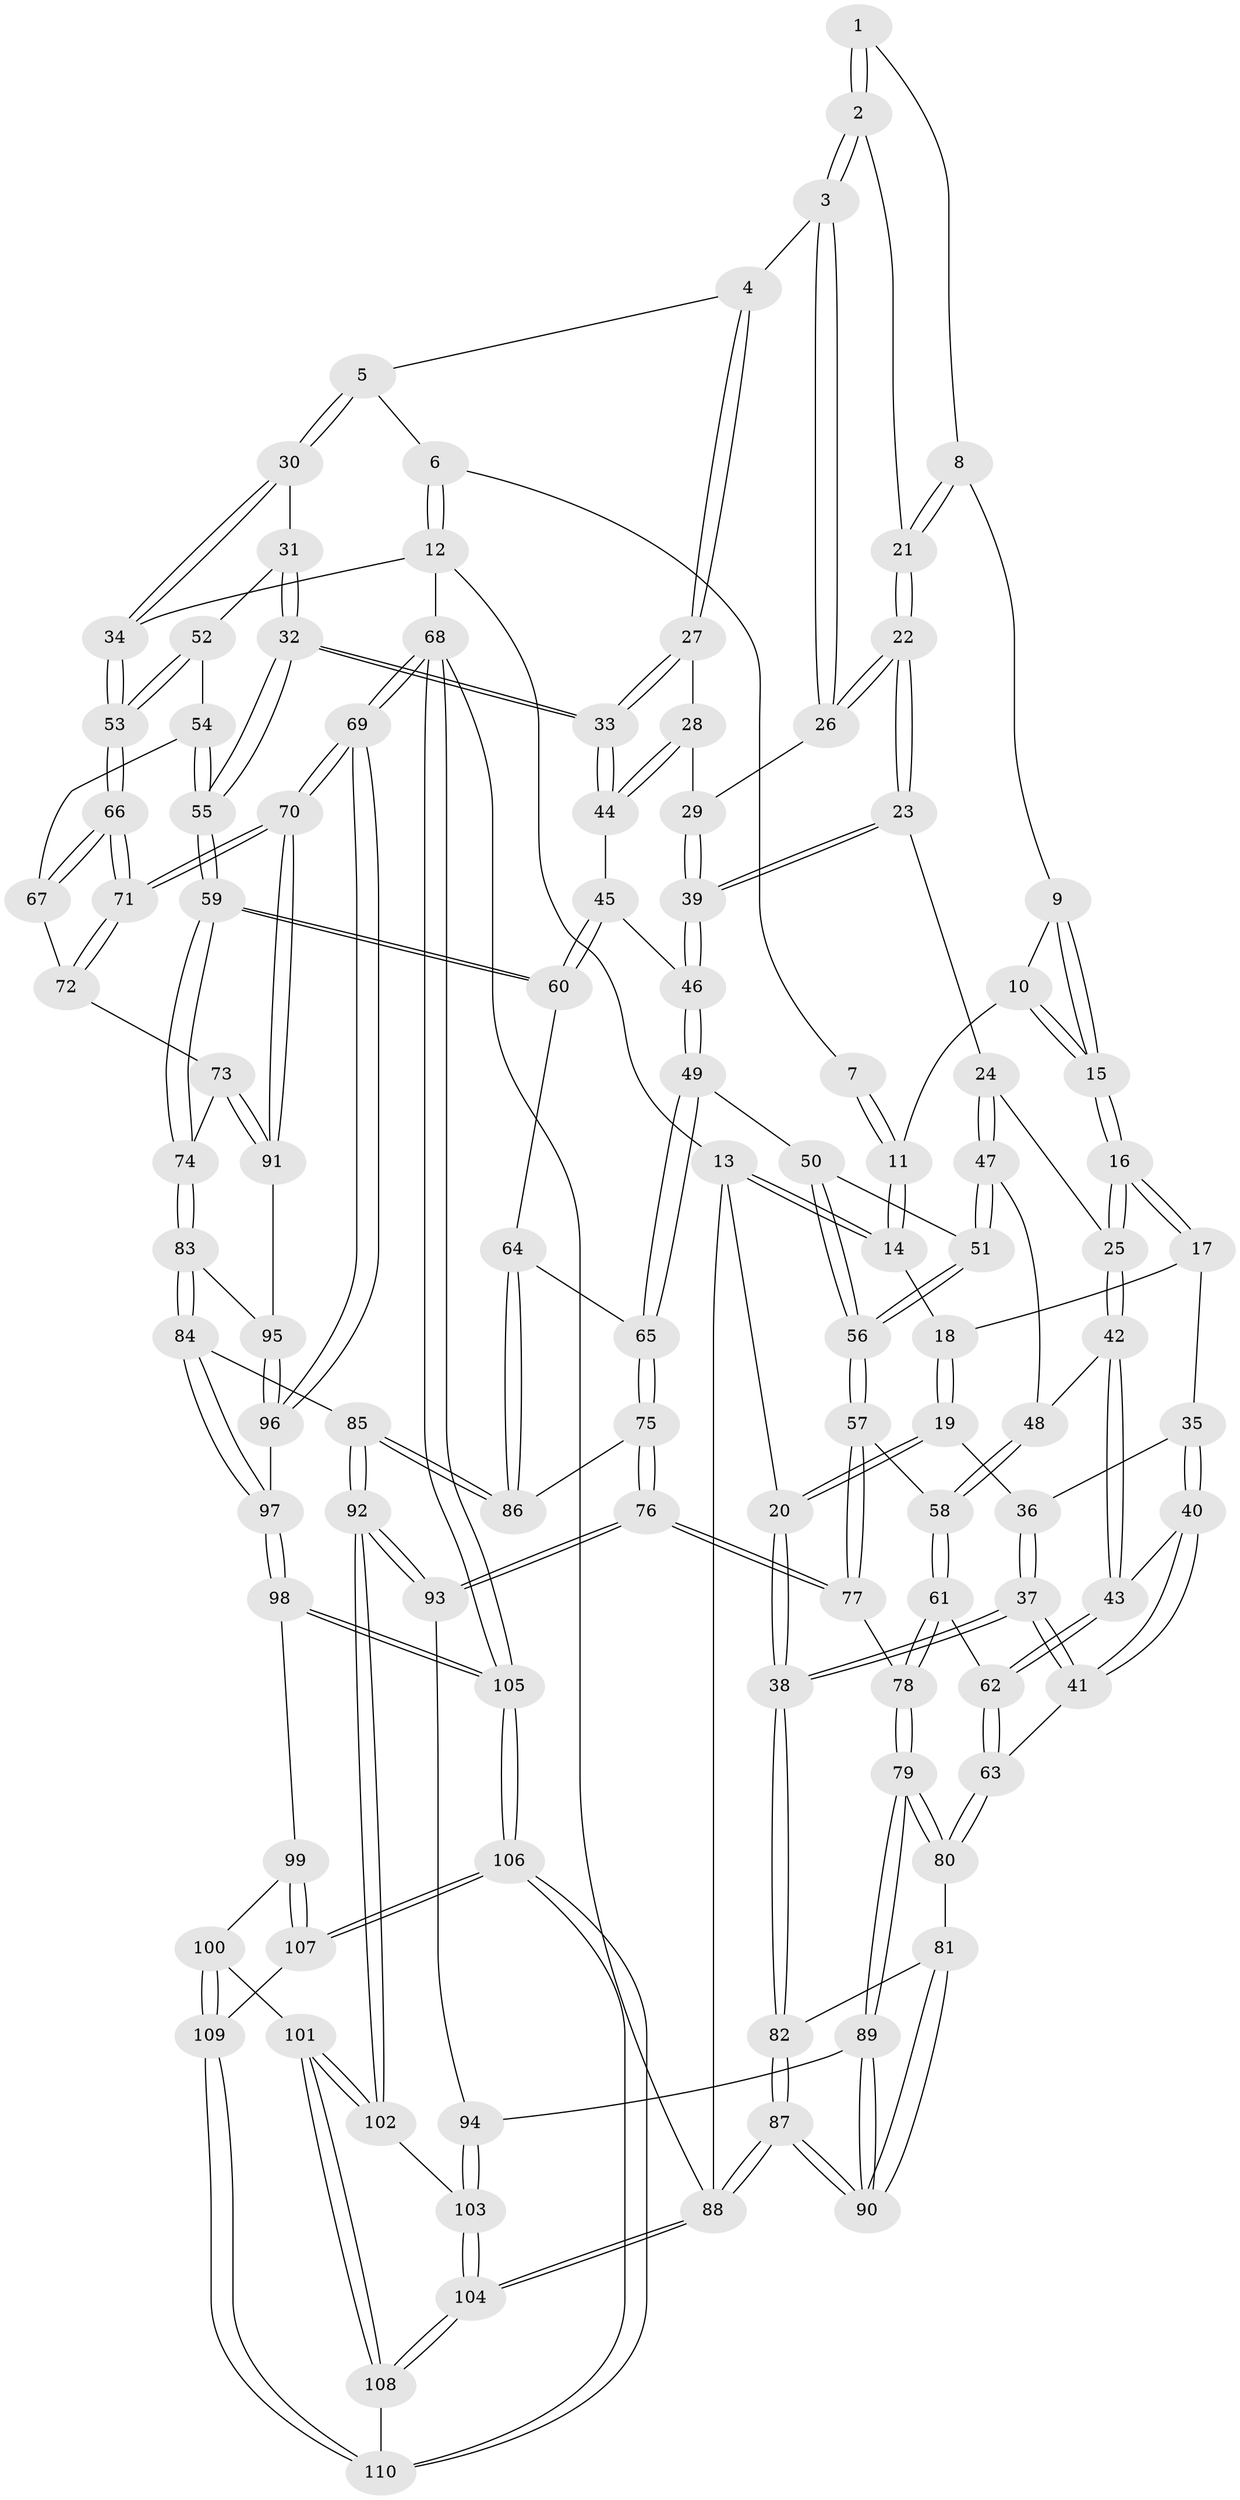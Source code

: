 // Generated by graph-tools (version 1.1) at 2025/03/03/09/25 03:03:13]
// undirected, 110 vertices, 272 edges
graph export_dot {
graph [start="1"]
  node [color=gray90,style=filled];
  1 [pos="+0.4490468122651762+0"];
  2 [pos="+0.5288142538925029+0.05467139956561474"];
  3 [pos="+0.6006467084191136+0.09248568059249822"];
  4 [pos="+0.6650608192279633+0.0872323865824382"];
  5 [pos="+0.6714904817363373+0.08490778269339182"];
  6 [pos="+0.7395016621596123+0"];
  7 [pos="+0.4479168664578465+0"];
  8 [pos="+0.4101714329205462+0.06738784399132722"];
  9 [pos="+0.34477059365866475+0.06349370670191315"];
  10 [pos="+0.2667679413587212+0"];
  11 [pos="+0.21519018101223691+0"];
  12 [pos="+1+0"];
  13 [pos="+0+0"];
  14 [pos="+0.09187490547484516+0"];
  15 [pos="+0.2776055289014368+0.1453224968174196"];
  16 [pos="+0.2591908070519224+0.18334116947257628"];
  17 [pos="+0.1707537069438513+0.1370975443587831"];
  18 [pos="+0.13144217518666507+0"];
  19 [pos="+0+0.16395972643878565"];
  20 [pos="+0+0.13268365075459812"];
  21 [pos="+0.4412798999228372+0.1047378114828962"];
  22 [pos="+0.4315121701858282+0.18472739488221482"];
  23 [pos="+0.41153499179293807+0.21139522734541671"];
  24 [pos="+0.3104132273942621+0.2126796306350132"];
  25 [pos="+0.26401161930737427+0.1907087564852029"];
  26 [pos="+0.5409209657293972+0.1744657932182046"];
  27 [pos="+0.6256739961276089+0.19385935527496764"];
  28 [pos="+0.5919606723485128+0.23335198272949925"];
  29 [pos="+0.5714497957655638+0.22866500167010945"];
  30 [pos="+0.7446789259089498+0.14026795714676185"];
  31 [pos="+0.7815724298738079+0.23581607575404545"];
  32 [pos="+0.7520795341911974+0.301225438703107"];
  33 [pos="+0.7262437848966522+0.2995230205645241"];
  34 [pos="+1+0"];
  35 [pos="+0.08267234399356257+0.1881800380422685"];
  36 [pos="+0.06460331884376498+0.1861147861568365"];
  37 [pos="+0+0.40694514267249593"];
  38 [pos="+0+0.446920916596951"];
  39 [pos="+0.47628221332305554+0.32402437386505484"];
  40 [pos="+0.08465626326376674+0.20009088441464012"];
  41 [pos="+0.066675017448386+0.39056737323661256"];
  42 [pos="+0.18102697857298217+0.3290417135402541"];
  43 [pos="+0.17997727376328068+0.3298093149543628"];
  44 [pos="+0.6492417411882615+0.30177927199531324"];
  45 [pos="+0.6022462355066993+0.3331533263921651"];
  46 [pos="+0.4763017959137276+0.3241304766471488"];
  47 [pos="+0.3175052145135836+0.3296036232488971"];
  48 [pos="+0.24679219379185716+0.3500093548795315"];
  49 [pos="+0.46688682378432694+0.35098952155359764"];
  50 [pos="+0.4382432838575351+0.3516587043483507"];
  51 [pos="+0.3263608476653347+0.3459395490705584"];
  52 [pos="+0.9874944641609809+0.2025180744446368"];
  53 [pos="+1+0.12918436117415158"];
  54 [pos="+0.8726360192964078+0.37302366021391853"];
  55 [pos="+0.7715790131228449+0.3709698158739285"];
  56 [pos="+0.3138725497661308+0.41241319970348617"];
  57 [pos="+0.31296001835545884+0.4155490777247547"];
  58 [pos="+0.28223090703264375+0.40867891280717633"];
  59 [pos="+0.749532344935125+0.4712879870298699"];
  60 [pos="+0.6073876342482089+0.44304526422239954"];
  61 [pos="+0.19318129385751923+0.4284654185876482"];
  62 [pos="+0.13442830206256504+0.38494761867272126"];
  63 [pos="+0.09349282348607107+0.3947031521149448"];
  64 [pos="+0.5965331305572431+0.44725969572167684"];
  65 [pos="+0.46976248979249974+0.4320148955279386"];
  66 [pos="+1+0.241023864806291"];
  67 [pos="+0.9151271742010535+0.390232534542728"];
  68 [pos="+1+1"];
  69 [pos="+1+1"];
  70 [pos="+1+0.7371223068589814"];
  71 [pos="+1+0.4246845902538539"];
  72 [pos="+0.9355938957722194+0.4710076578381709"];
  73 [pos="+0.886830063260561+0.5286525442475964"];
  74 [pos="+0.7646827588751972+0.5218067610388504"];
  75 [pos="+0.43011252770825126+0.49774869622533285"];
  76 [pos="+0.3859836788022159+0.5254771364525487"];
  77 [pos="+0.36514693309024643+0.5202780491350901"];
  78 [pos="+0.25119018542771443+0.5502710145208348"];
  79 [pos="+0.22350568336416646+0.5775904780434707"];
  80 [pos="+0.13049103963423167+0.5361250785258111"];
  81 [pos="+0.13043614347197321+0.5361552517651174"];
  82 [pos="+0+0.46450822261997327"];
  83 [pos="+0.7333343682892688+0.5961386649063587"];
  84 [pos="+0.7242944663535398+0.6093713108813714"];
  85 [pos="+0.5791543874043253+0.5851075268625562"];
  86 [pos="+0.5709255063103352+0.57365058621947"];
  87 [pos="+0+0.8386196510003372"];
  88 [pos="+0+1"];
  89 [pos="+0.20974412292979072+0.6364319351932906"];
  90 [pos="+0+0.77155006486346"];
  91 [pos="+0.9728147585224006+0.6147366860326717"];
  92 [pos="+0.45619815603541375+0.7540158391636393"];
  93 [pos="+0.4205780045934808+0.6964016643338797"];
  94 [pos="+0.2318462754744751+0.669930518219082"];
  95 [pos="+0.8875181689149436+0.6588740689550652"];
  96 [pos="+0.8628794731340717+0.7463064110820897"];
  97 [pos="+0.7199041982954564+0.7155179990387409"];
  98 [pos="+0.7120993046435072+0.7282620879286414"];
  99 [pos="+0.7090797703893756+0.7310361630690267"];
  100 [pos="+0.5034047892813245+0.8221627703601014"];
  101 [pos="+0.48080041554286224+0.8133785560831114"];
  102 [pos="+0.46508165666731455+0.7983568866876114"];
  103 [pos="+0.23788545730602234+0.8422583830007772"];
  104 [pos="+0+1"];
  105 [pos="+1+1"];
  106 [pos="+0.9447296599333453+1"];
  107 [pos="+0.7391059375110902+1"];
  108 [pos="+0.2670680315446024+1"];
  109 [pos="+0.5085820510955501+0.8305123134652383"];
  110 [pos="+0.5320691238178189+1"];
  1 -- 2;
  1 -- 2;
  1 -- 8;
  2 -- 3;
  2 -- 3;
  2 -- 21;
  3 -- 4;
  3 -- 26;
  3 -- 26;
  4 -- 5;
  4 -- 27;
  4 -- 27;
  5 -- 6;
  5 -- 30;
  5 -- 30;
  6 -- 7;
  6 -- 12;
  6 -- 12;
  7 -- 11;
  7 -- 11;
  8 -- 9;
  8 -- 21;
  8 -- 21;
  9 -- 10;
  9 -- 15;
  9 -- 15;
  10 -- 11;
  10 -- 15;
  10 -- 15;
  11 -- 14;
  11 -- 14;
  12 -- 13;
  12 -- 34;
  12 -- 68;
  13 -- 14;
  13 -- 14;
  13 -- 20;
  13 -- 88;
  14 -- 18;
  15 -- 16;
  15 -- 16;
  16 -- 17;
  16 -- 17;
  16 -- 25;
  16 -- 25;
  17 -- 18;
  17 -- 35;
  18 -- 19;
  18 -- 19;
  19 -- 20;
  19 -- 20;
  19 -- 36;
  20 -- 38;
  20 -- 38;
  21 -- 22;
  21 -- 22;
  22 -- 23;
  22 -- 23;
  22 -- 26;
  22 -- 26;
  23 -- 24;
  23 -- 39;
  23 -- 39;
  24 -- 25;
  24 -- 47;
  24 -- 47;
  25 -- 42;
  25 -- 42;
  26 -- 29;
  27 -- 28;
  27 -- 33;
  27 -- 33;
  28 -- 29;
  28 -- 44;
  28 -- 44;
  29 -- 39;
  29 -- 39;
  30 -- 31;
  30 -- 34;
  30 -- 34;
  31 -- 32;
  31 -- 32;
  31 -- 52;
  32 -- 33;
  32 -- 33;
  32 -- 55;
  32 -- 55;
  33 -- 44;
  33 -- 44;
  34 -- 53;
  34 -- 53;
  35 -- 36;
  35 -- 40;
  35 -- 40;
  36 -- 37;
  36 -- 37;
  37 -- 38;
  37 -- 38;
  37 -- 41;
  37 -- 41;
  38 -- 82;
  38 -- 82;
  39 -- 46;
  39 -- 46;
  40 -- 41;
  40 -- 41;
  40 -- 43;
  41 -- 63;
  42 -- 43;
  42 -- 43;
  42 -- 48;
  43 -- 62;
  43 -- 62;
  44 -- 45;
  45 -- 46;
  45 -- 60;
  45 -- 60;
  46 -- 49;
  46 -- 49;
  47 -- 48;
  47 -- 51;
  47 -- 51;
  48 -- 58;
  48 -- 58;
  49 -- 50;
  49 -- 65;
  49 -- 65;
  50 -- 51;
  50 -- 56;
  50 -- 56;
  51 -- 56;
  51 -- 56;
  52 -- 53;
  52 -- 53;
  52 -- 54;
  53 -- 66;
  53 -- 66;
  54 -- 55;
  54 -- 55;
  54 -- 67;
  55 -- 59;
  55 -- 59;
  56 -- 57;
  56 -- 57;
  57 -- 58;
  57 -- 77;
  57 -- 77;
  58 -- 61;
  58 -- 61;
  59 -- 60;
  59 -- 60;
  59 -- 74;
  59 -- 74;
  60 -- 64;
  61 -- 62;
  61 -- 78;
  61 -- 78;
  62 -- 63;
  62 -- 63;
  63 -- 80;
  63 -- 80;
  64 -- 65;
  64 -- 86;
  64 -- 86;
  65 -- 75;
  65 -- 75;
  66 -- 67;
  66 -- 67;
  66 -- 71;
  66 -- 71;
  67 -- 72;
  68 -- 69;
  68 -- 69;
  68 -- 105;
  68 -- 105;
  68 -- 88;
  69 -- 70;
  69 -- 70;
  69 -- 96;
  69 -- 96;
  70 -- 71;
  70 -- 71;
  70 -- 91;
  70 -- 91;
  71 -- 72;
  71 -- 72;
  72 -- 73;
  73 -- 74;
  73 -- 91;
  73 -- 91;
  74 -- 83;
  74 -- 83;
  75 -- 76;
  75 -- 76;
  75 -- 86;
  76 -- 77;
  76 -- 77;
  76 -- 93;
  76 -- 93;
  77 -- 78;
  78 -- 79;
  78 -- 79;
  79 -- 80;
  79 -- 80;
  79 -- 89;
  79 -- 89;
  80 -- 81;
  81 -- 82;
  81 -- 90;
  81 -- 90;
  82 -- 87;
  82 -- 87;
  83 -- 84;
  83 -- 84;
  83 -- 95;
  84 -- 85;
  84 -- 97;
  84 -- 97;
  85 -- 86;
  85 -- 86;
  85 -- 92;
  85 -- 92;
  87 -- 88;
  87 -- 88;
  87 -- 90;
  87 -- 90;
  88 -- 104;
  88 -- 104;
  89 -- 90;
  89 -- 90;
  89 -- 94;
  91 -- 95;
  92 -- 93;
  92 -- 93;
  92 -- 102;
  92 -- 102;
  93 -- 94;
  94 -- 103;
  94 -- 103;
  95 -- 96;
  95 -- 96;
  96 -- 97;
  97 -- 98;
  97 -- 98;
  98 -- 99;
  98 -- 105;
  98 -- 105;
  99 -- 100;
  99 -- 107;
  99 -- 107;
  100 -- 101;
  100 -- 109;
  100 -- 109;
  101 -- 102;
  101 -- 102;
  101 -- 108;
  101 -- 108;
  102 -- 103;
  103 -- 104;
  103 -- 104;
  104 -- 108;
  104 -- 108;
  105 -- 106;
  105 -- 106;
  106 -- 107;
  106 -- 107;
  106 -- 110;
  106 -- 110;
  107 -- 109;
  108 -- 110;
  109 -- 110;
  109 -- 110;
}
